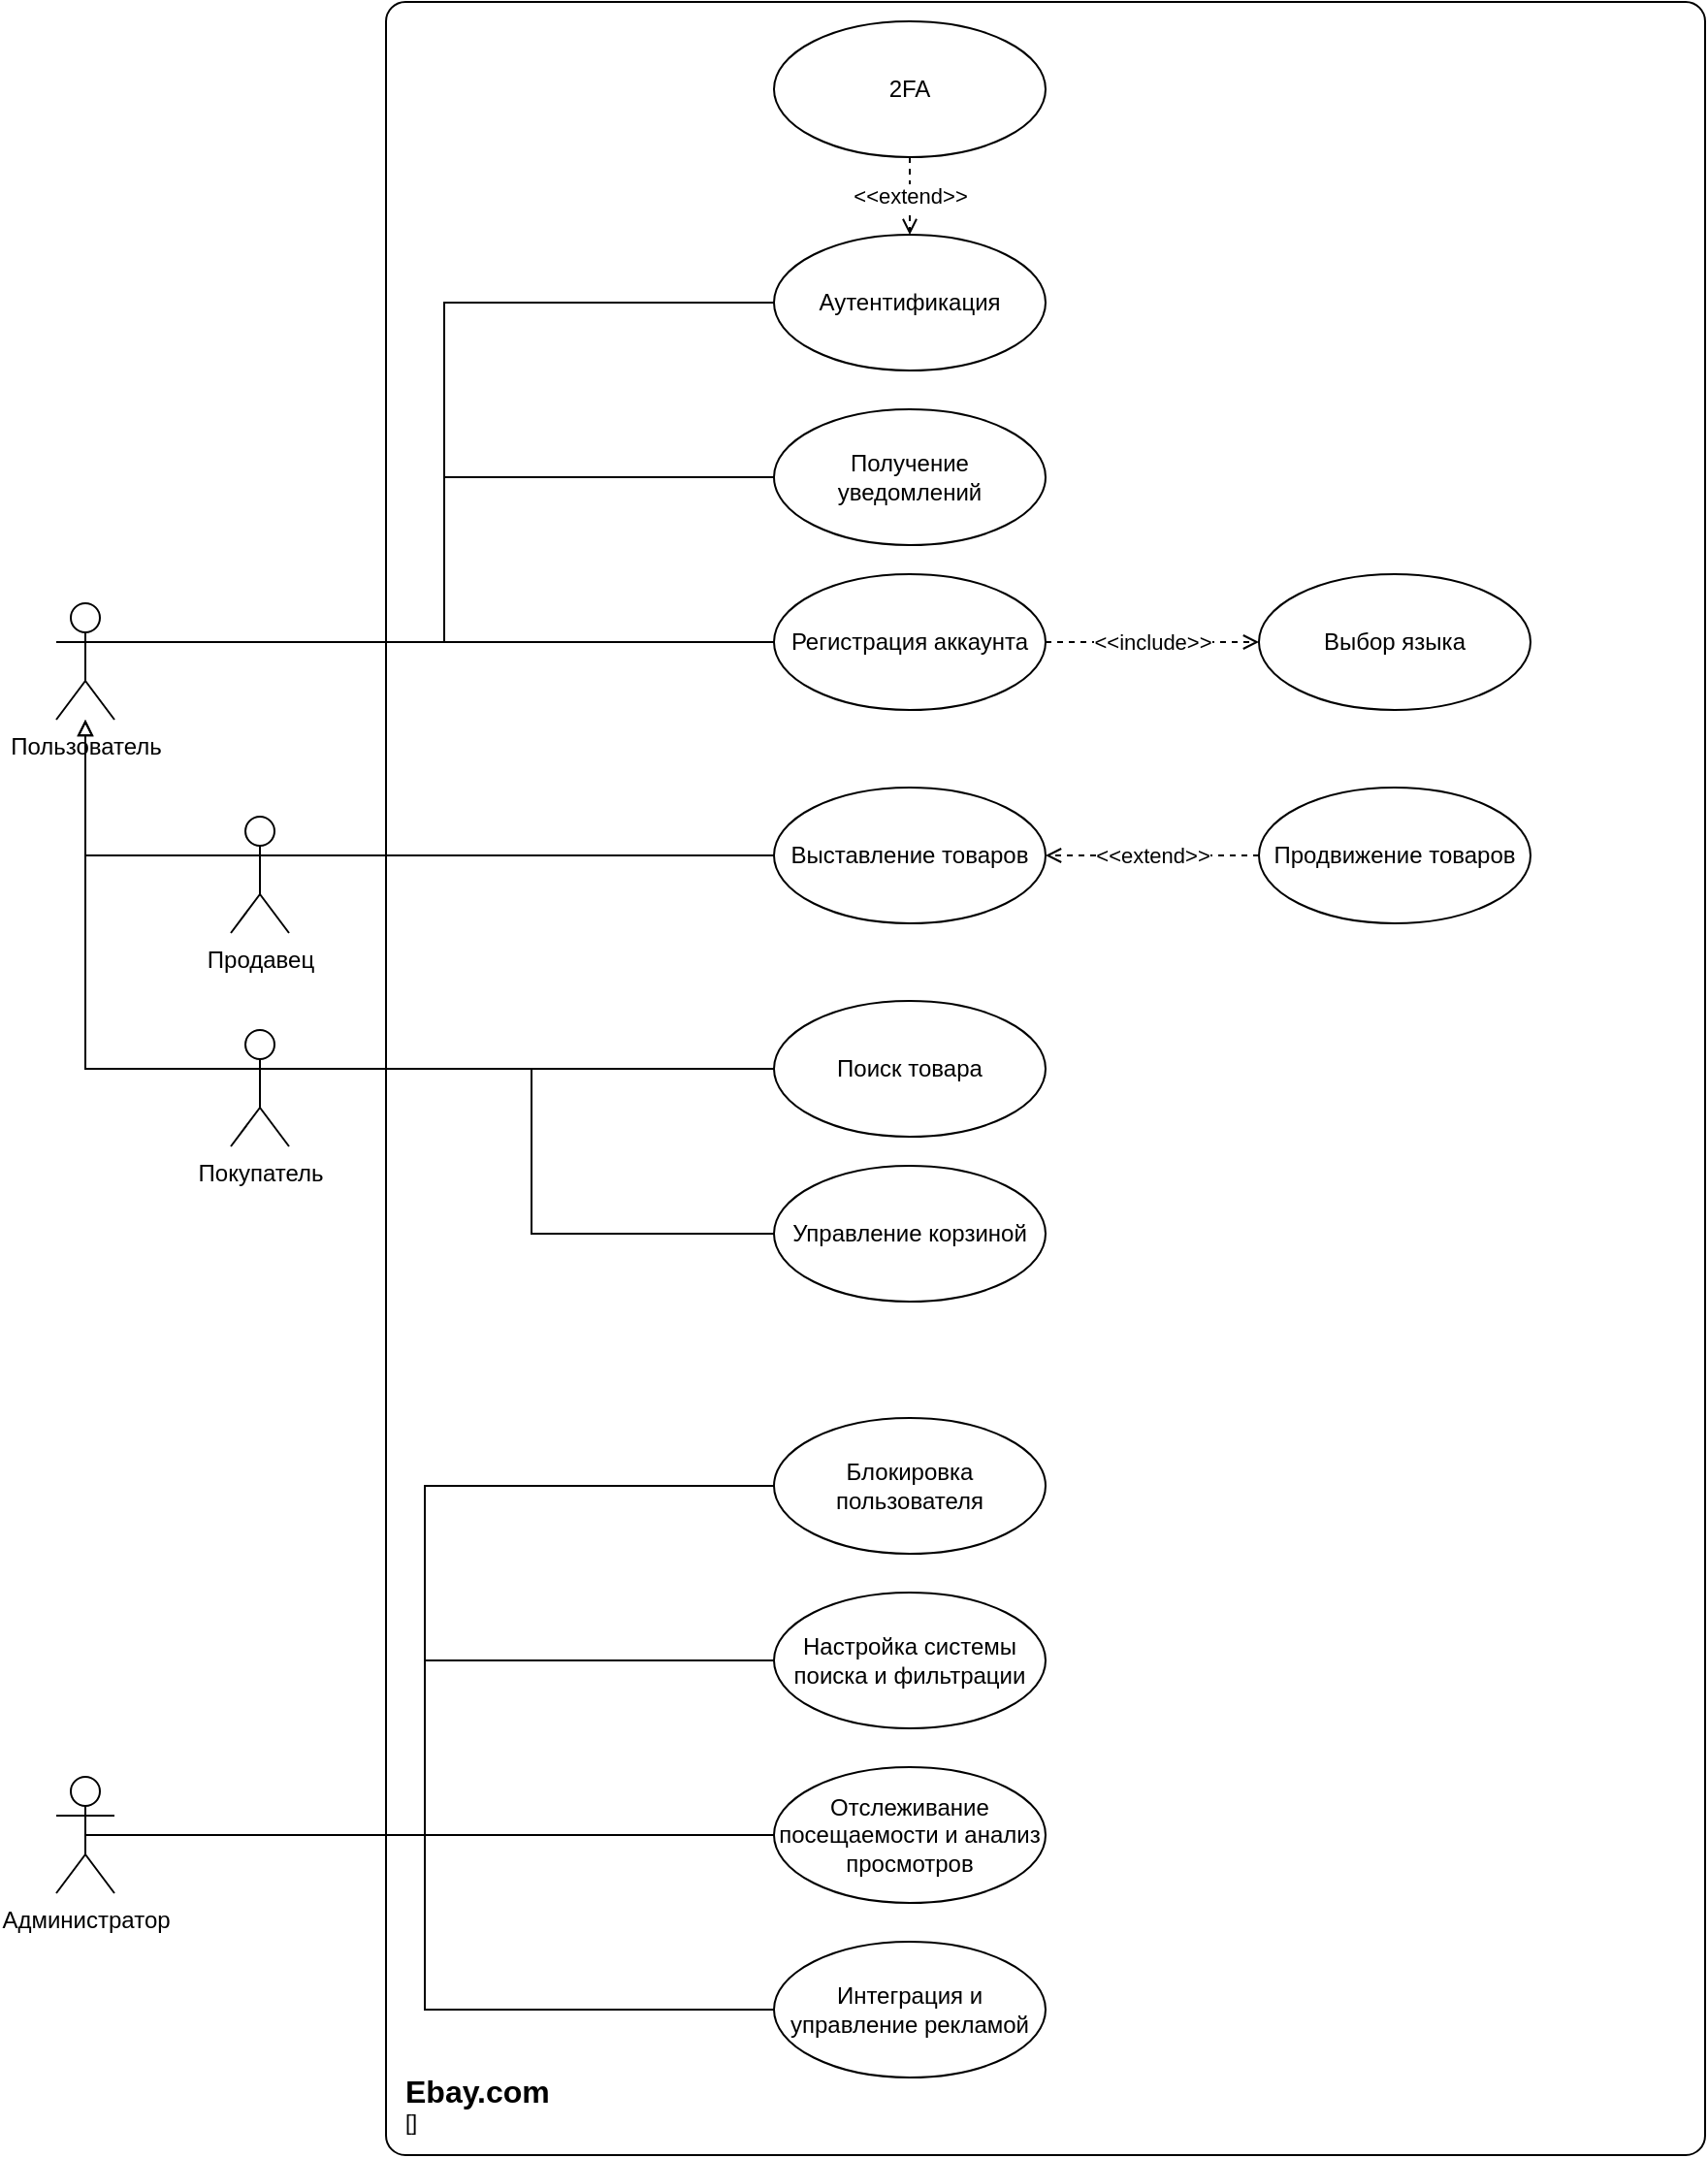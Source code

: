 <mxfile version="23.1.5" type="device">
  <diagram name="Страница — 1" id="yE-DlBpV-i3pffNnuML0">
    <mxGraphModel dx="2266" dy="2909" grid="1" gridSize="10" guides="1" tooltips="1" connect="1" arrows="1" fold="1" page="1" pageScale="1" pageWidth="2000" pageHeight="2000" math="0" shadow="0">
      <root>
        <mxCell id="0" />
        <mxCell id="1" parent="0" />
        <mxCell id="5RYa4Lqnm4UkyfWWSym_-12" value="Пользователь" style="shape=umlActor;verticalLabelPosition=bottom;verticalAlign=top;html=1;" parent="1" vertex="1">
          <mxGeometry x="50" y="240" width="30" height="60" as="geometry" />
        </mxCell>
        <mxCell id="5RYa4Lqnm4UkyfWWSym_-13" value="Регистрация аккаунта" style="ellipse;whiteSpace=wrap;html=1;" parent="1" vertex="1">
          <mxGeometry x="420" y="225" width="140" height="70" as="geometry" />
        </mxCell>
        <mxCell id="5RYa4Lqnm4UkyfWWSym_-25" value="&amp;lt;&amp;lt;include&amp;gt;&amp;gt;" style="edgeStyle=orthogonalEdgeStyle;rounded=0;orthogonalLoop=1;jettySize=auto;html=1;exitX=1;exitY=0.5;exitDx=0;exitDy=0;entryX=0;entryY=0.5;entryDx=0;entryDy=0;dashed=1;endArrow=open;endFill=0;" parent="1" source="5RYa4Lqnm4UkyfWWSym_-13" target="5RYa4Lqnm4UkyfWWSym_-16" edge="1">
          <mxGeometry relative="1" as="geometry">
            <mxPoint x="590" y="355" as="targetPoint" />
          </mxGeometry>
        </mxCell>
        <mxCell id="5RYa4Lqnm4UkyfWWSym_-14" value="Поиск товара" style="ellipse;whiteSpace=wrap;html=1;" parent="1" vertex="1">
          <mxGeometry x="420" y="445" width="140" height="70" as="geometry" />
        </mxCell>
        <mxCell id="5RYa4Lqnm4UkyfWWSym_-15" value="Управление корзиной" style="ellipse;whiteSpace=wrap;html=1;" parent="1" vertex="1">
          <mxGeometry x="420" y="530" width="140" height="70" as="geometry" />
        </mxCell>
        <mxCell id="5RYa4Lqnm4UkyfWWSym_-16" value="Выбор языка" style="ellipse;whiteSpace=wrap;html=1;" parent="1" vertex="1">
          <mxGeometry x="670" y="225" width="140" height="70" as="geometry" />
        </mxCell>
        <mxCell id="5RYa4Lqnm4UkyfWWSym_-39" style="rounded=0;orthogonalLoop=1;jettySize=auto;html=1;exitX=0;exitY=0.5;exitDx=0;exitDy=0;endArrow=none;endFill=0;entryX=1;entryY=0.333;entryDx=0;entryDy=0;entryPerimeter=0;edgeStyle=orthogonalEdgeStyle;" parent="1" source="5RYa4Lqnm4UkyfWWSym_-18" target="5RYa4Lqnm4UkyfWWSym_-12" edge="1">
          <mxGeometry relative="1" as="geometry">
            <mxPoint x="80" y="270" as="targetPoint" />
          </mxGeometry>
        </mxCell>
        <mxCell id="5RYa4Lqnm4UkyfWWSym_-18" value="Получение уведомлений" style="ellipse;whiteSpace=wrap;html=1;" parent="1" vertex="1">
          <mxGeometry x="420" y="140" width="140" height="70" as="geometry" />
        </mxCell>
        <mxCell id="5RYa4Lqnm4UkyfWWSym_-27" value="&amp;lt;&amp;lt;extend&amp;gt;&amp;gt;" style="edgeStyle=orthogonalEdgeStyle;rounded=0;orthogonalLoop=1;jettySize=auto;html=1;exitX=0.5;exitY=1;exitDx=0;exitDy=0;entryX=0.5;entryY=0;entryDx=0;entryDy=0;dashed=1;endArrow=open;endFill=0;" parent="1" source="5RYa4Lqnm4UkyfWWSym_-19" target="5RYa4Lqnm4UkyfWWSym_-24" edge="1">
          <mxGeometry relative="1" as="geometry" />
        </mxCell>
        <mxCell id="5RYa4Lqnm4UkyfWWSym_-19" value="2FA" style="ellipse;whiteSpace=wrap;html=1;" parent="1" vertex="1">
          <mxGeometry x="420" y="-60" width="140" height="70" as="geometry" />
        </mxCell>
        <mxCell id="5RYa4Lqnm4UkyfWWSym_-40" style="rounded=0;orthogonalLoop=1;jettySize=auto;html=1;exitX=0;exitY=0.5;exitDx=0;exitDy=0;endArrow=none;endFill=0;entryX=1;entryY=0.333;entryDx=0;entryDy=0;entryPerimeter=0;edgeStyle=orthogonalEdgeStyle;" parent="1" source="5RYa4Lqnm4UkyfWWSym_-24" target="5RYa4Lqnm4UkyfWWSym_-12" edge="1">
          <mxGeometry relative="1" as="geometry">
            <mxPoint x="80" y="270" as="targetPoint" />
          </mxGeometry>
        </mxCell>
        <mxCell id="5RYa4Lqnm4UkyfWWSym_-24" value="Аутентификация" style="ellipse;whiteSpace=wrap;html=1;" parent="1" vertex="1">
          <mxGeometry x="420" y="50" width="140" height="70" as="geometry" />
        </mxCell>
        <mxCell id="5RYa4Lqnm4UkyfWWSym_-33" value="Выставление товаров" style="ellipse;whiteSpace=wrap;html=1;" parent="1" vertex="1">
          <mxGeometry x="420" y="335" width="140" height="70" as="geometry" />
        </mxCell>
        <mxCell id="5RYa4Lqnm4UkyfWWSym_-34" value="&amp;lt;&amp;lt;extend&amp;gt;&amp;gt;" style="edgeStyle=orthogonalEdgeStyle;rounded=0;orthogonalLoop=1;jettySize=auto;html=1;exitX=0;exitY=0.5;exitDx=0;exitDy=0;entryX=1;entryY=0.5;entryDx=0;entryDy=0;dashed=1;endArrow=open;endFill=0;" parent="1" source="5RYa4Lqnm4UkyfWWSym_-35" target="5RYa4Lqnm4UkyfWWSym_-33" edge="1">
          <mxGeometry relative="1" as="geometry" />
        </mxCell>
        <mxCell id="5RYa4Lqnm4UkyfWWSym_-35" value="Продвижение товаров" style="ellipse;whiteSpace=wrap;html=1;" parent="1" vertex="1">
          <mxGeometry x="670" y="335" width="140" height="70" as="geometry" />
        </mxCell>
        <mxCell id="5RYa4Lqnm4UkyfWWSym_-43" style="edgeStyle=entityRelationEdgeStyle;rounded=0;orthogonalLoop=1;jettySize=auto;html=1;exitX=0;exitY=0.5;exitDx=0;exitDy=0;endArrow=none;endFill=0;entryX=1;entryY=0.333;entryDx=0;entryDy=0;entryPerimeter=0;elbow=vertical;" parent="1" source="5RYa4Lqnm4UkyfWWSym_-13" target="5RYa4Lqnm4UkyfWWSym_-12" edge="1">
          <mxGeometry relative="1" as="geometry">
            <mxPoint x="100" y="280" as="targetPoint" />
          </mxGeometry>
        </mxCell>
        <mxCell id="5RYa4Lqnm4UkyfWWSym_-49" style="edgeStyle=orthogonalEdgeStyle;rounded=0;orthogonalLoop=1;jettySize=auto;html=1;exitX=0;exitY=0.333;exitDx=0;exitDy=0;exitPerimeter=0;endArrow=block;endFill=0;" parent="1" source="5RYa4Lqnm4UkyfWWSym_-44" target="5RYa4Lqnm4UkyfWWSym_-12" edge="1">
          <mxGeometry relative="1" as="geometry">
            <mxPoint x="60" y="410" as="targetPoint" />
          </mxGeometry>
        </mxCell>
        <mxCell id="5RYa4Lqnm4UkyfWWSym_-44" value="Покупатель" style="shape=umlActor;verticalLabelPosition=bottom;verticalAlign=top;html=1;" parent="1" vertex="1">
          <mxGeometry x="140" y="460" width="30" height="60" as="geometry" />
        </mxCell>
        <mxCell id="5RYa4Lqnm4UkyfWWSym_-48" style="edgeStyle=orthogonalEdgeStyle;rounded=0;orthogonalLoop=1;jettySize=auto;html=1;exitX=0;exitY=0.333;exitDx=0;exitDy=0;exitPerimeter=0;endArrow=block;endFill=0;" parent="1" source="5RYa4Lqnm4UkyfWWSym_-45" target="5RYa4Lqnm4UkyfWWSym_-12" edge="1">
          <mxGeometry relative="1" as="geometry">
            <mxPoint x="50" y="350" as="targetPoint" />
          </mxGeometry>
        </mxCell>
        <mxCell id="5RYa4Lqnm4UkyfWWSym_-45" value="Продавец" style="shape=umlActor;verticalLabelPosition=bottom;verticalAlign=top;html=1;" parent="1" vertex="1">
          <mxGeometry x="140" y="350" width="30" height="60" as="geometry" />
        </mxCell>
        <mxCell id="5RYa4Lqnm4UkyfWWSym_-50" style="edgeStyle=entityRelationEdgeStyle;rounded=0;orthogonalLoop=1;jettySize=auto;html=1;exitX=0;exitY=0.5;exitDx=0;exitDy=0;entryX=1;entryY=0.333;entryDx=0;entryDy=0;entryPerimeter=0;endArrow=none;endFill=0;" parent="1" source="5RYa4Lqnm4UkyfWWSym_-33" target="5RYa4Lqnm4UkyfWWSym_-45" edge="1">
          <mxGeometry relative="1" as="geometry" />
        </mxCell>
        <mxCell id="5RYa4Lqnm4UkyfWWSym_-51" style="edgeStyle=entityRelationEdgeStyle;rounded=0;orthogonalLoop=1;jettySize=auto;html=1;exitX=0;exitY=0.5;exitDx=0;exitDy=0;entryX=1;entryY=0.333;entryDx=0;entryDy=0;entryPerimeter=0;endArrow=none;endFill=0;" parent="1" source="5RYa4Lqnm4UkyfWWSym_-14" target="5RYa4Lqnm4UkyfWWSym_-44" edge="1">
          <mxGeometry relative="1" as="geometry" />
        </mxCell>
        <mxCell id="5RYa4Lqnm4UkyfWWSym_-52" style="edgeStyle=orthogonalEdgeStyle;rounded=0;orthogonalLoop=1;jettySize=auto;html=1;exitX=0;exitY=0.5;exitDx=0;exitDy=0;entryX=1;entryY=0.333;entryDx=0;entryDy=0;entryPerimeter=0;endArrow=none;endFill=0;" parent="1" source="5RYa4Lqnm4UkyfWWSym_-15" target="5RYa4Lqnm4UkyfWWSym_-44" edge="1">
          <mxGeometry relative="1" as="geometry" />
        </mxCell>
        <object placeholders="1" c4Name="Ebay.com" c4Type="SystemScopeBoundary" c4Application="" label="&lt;font style=&quot;font-size: 16px&quot;&gt;&lt;b&gt;&lt;div style=&quot;text-align: left&quot;&gt;%c4Name%&lt;/div&gt;&lt;/b&gt;&lt;/font&gt;&lt;div style=&quot;text-align: left&quot;&gt;[%c4Application%]&lt;/div&gt;" id="5RYa4Lqnm4UkyfWWSym_-55">
          <mxCell style="rounded=1;fontSize=11;whiteSpace=wrap;html=1;arcSize=20;labelBackgroundColor=none;align=left;verticalAlign=bottom;labelBorderColor=none;spacingTop=0;spacing=10;metaEdit=1;rotatable=0;perimeter=rectanglePerimeter;noLabel=0;labelPadding=0;allowArrows=0;connectable=0;expand=0;recursiveResize=0;editable=1;pointerEvents=0;absoluteArcSize=1;points=[[0.25,0,0],[0.5,0,0],[0.75,0,0],[1,0.25,0],[1,0.5,0],[1,0.75,0],[0.75,1,0],[0.5,1,0],[0.25,1,0],[0,0.75,0],[0,0.5,0],[0,0.25,0]];fillColor=none;" parent="1" vertex="1">
            <mxGeometry x="220" y="-70" width="680" height="1110" as="geometry" />
          </mxCell>
        </object>
        <mxCell id="5RYa4Lqnm4UkyfWWSym_-57" value="Настройка системы поиска и фильтрации" style="ellipse;whiteSpace=wrap;html=1;" parent="1" vertex="1">
          <mxGeometry x="420" y="750" width="140" height="70" as="geometry" />
        </mxCell>
        <mxCell id="5RYa4Lqnm4UkyfWWSym_-59" value="Отслеживание посещаемости и анализ просмотров" style="ellipse;whiteSpace=wrap;html=1;" parent="1" vertex="1">
          <mxGeometry x="420" y="840" width="140" height="70" as="geometry" />
        </mxCell>
        <mxCell id="5RYa4Lqnm4UkyfWWSym_-60" value="Интеграция и управление рекламой" style="ellipse;whiteSpace=wrap;html=1;" parent="1" vertex="1">
          <mxGeometry x="420" y="930" width="140" height="70" as="geometry" />
        </mxCell>
        <mxCell id="5RYa4Lqnm4UkyfWWSym_-62" value="Администратор" style="shape=umlActor;verticalLabelPosition=bottom;verticalAlign=top;html=1;" parent="1" vertex="1">
          <mxGeometry x="50" y="845" width="30" height="60" as="geometry" />
        </mxCell>
        <mxCell id="5RYa4Lqnm4UkyfWWSym_-63" style="edgeStyle=orthogonalEdgeStyle;rounded=0;orthogonalLoop=1;jettySize=auto;html=1;exitX=0;exitY=0.5;exitDx=0;exitDy=0;entryX=0.5;entryY=0.5;entryDx=0;entryDy=0;entryPerimeter=0;endArrow=none;endFill=0;" parent="1" source="5RYa4Lqnm4UkyfWWSym_-57" target="5RYa4Lqnm4UkyfWWSym_-62" edge="1">
          <mxGeometry relative="1" as="geometry">
            <Array as="points">
              <mxPoint x="240" y="785" />
              <mxPoint x="240" y="875" />
            </Array>
          </mxGeometry>
        </mxCell>
        <mxCell id="5RYa4Lqnm4UkyfWWSym_-64" style="edgeStyle=orthogonalEdgeStyle;rounded=0;orthogonalLoop=1;jettySize=auto;html=1;exitX=0;exitY=0.5;exitDx=0;exitDy=0;entryX=0.5;entryY=0.5;entryDx=0;entryDy=0;entryPerimeter=0;endArrow=none;endFill=0;" parent="1" source="5RYa4Lqnm4UkyfWWSym_-59" target="5RYa4Lqnm4UkyfWWSym_-62" edge="1">
          <mxGeometry relative="1" as="geometry" />
        </mxCell>
        <mxCell id="5RYa4Lqnm4UkyfWWSym_-66" style="edgeStyle=orthogonalEdgeStyle;rounded=0;orthogonalLoop=1;jettySize=auto;html=1;exitX=0;exitY=0.5;exitDx=0;exitDy=0;entryX=0.5;entryY=0.5;entryDx=0;entryDy=0;entryPerimeter=0;endArrow=none;endFill=0;" parent="1" source="5RYa4Lqnm4UkyfWWSym_-60" target="5RYa4Lqnm4UkyfWWSym_-62" edge="1">
          <mxGeometry relative="1" as="geometry">
            <Array as="points">
              <mxPoint x="240" y="965" />
              <mxPoint x="240" y="875" />
            </Array>
          </mxGeometry>
        </mxCell>
        <mxCell id="md2Il7Z6jWMmQpFjNUSd-1" value="Блокировка пользователя" style="ellipse;whiteSpace=wrap;html=1;" vertex="1" parent="1">
          <mxGeometry x="420" y="660" width="140" height="70" as="geometry" />
        </mxCell>
        <mxCell id="md2Il7Z6jWMmQpFjNUSd-2" style="edgeStyle=orthogonalEdgeStyle;rounded=0;orthogonalLoop=1;jettySize=auto;html=1;exitX=0;exitY=0.5;exitDx=0;exitDy=0;entryX=0.5;entryY=0.5;entryDx=0;entryDy=0;entryPerimeter=0;endArrow=none;endFill=0;" edge="1" parent="1" source="md2Il7Z6jWMmQpFjNUSd-1" target="5RYa4Lqnm4UkyfWWSym_-62">
          <mxGeometry relative="1" as="geometry">
            <Array as="points">
              <mxPoint x="240" y="695" />
              <mxPoint x="240" y="875" />
            </Array>
          </mxGeometry>
        </mxCell>
      </root>
    </mxGraphModel>
  </diagram>
</mxfile>
